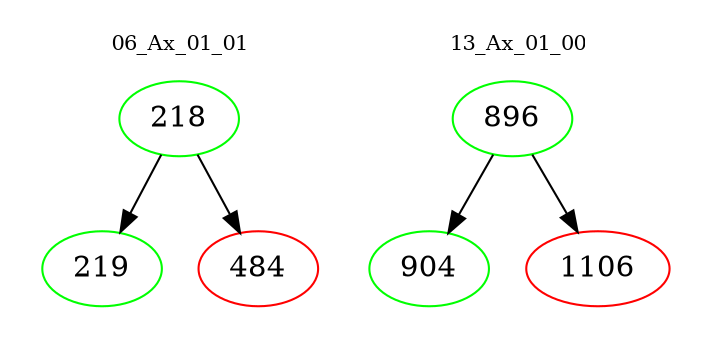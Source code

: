 digraph{
subgraph cluster_0 {
color = white
label = "06_Ax_01_01";
fontsize=10;
T0_218 [label="218", color="green"]
T0_218 -> T0_219 [color="black"]
T0_219 [label="219", color="green"]
T0_218 -> T0_484 [color="black"]
T0_484 [label="484", color="red"]
}
subgraph cluster_1 {
color = white
label = "13_Ax_01_00";
fontsize=10;
T1_896 [label="896", color="green"]
T1_896 -> T1_904 [color="black"]
T1_904 [label="904", color="green"]
T1_896 -> T1_1106 [color="black"]
T1_1106 [label="1106", color="red"]
}
}
